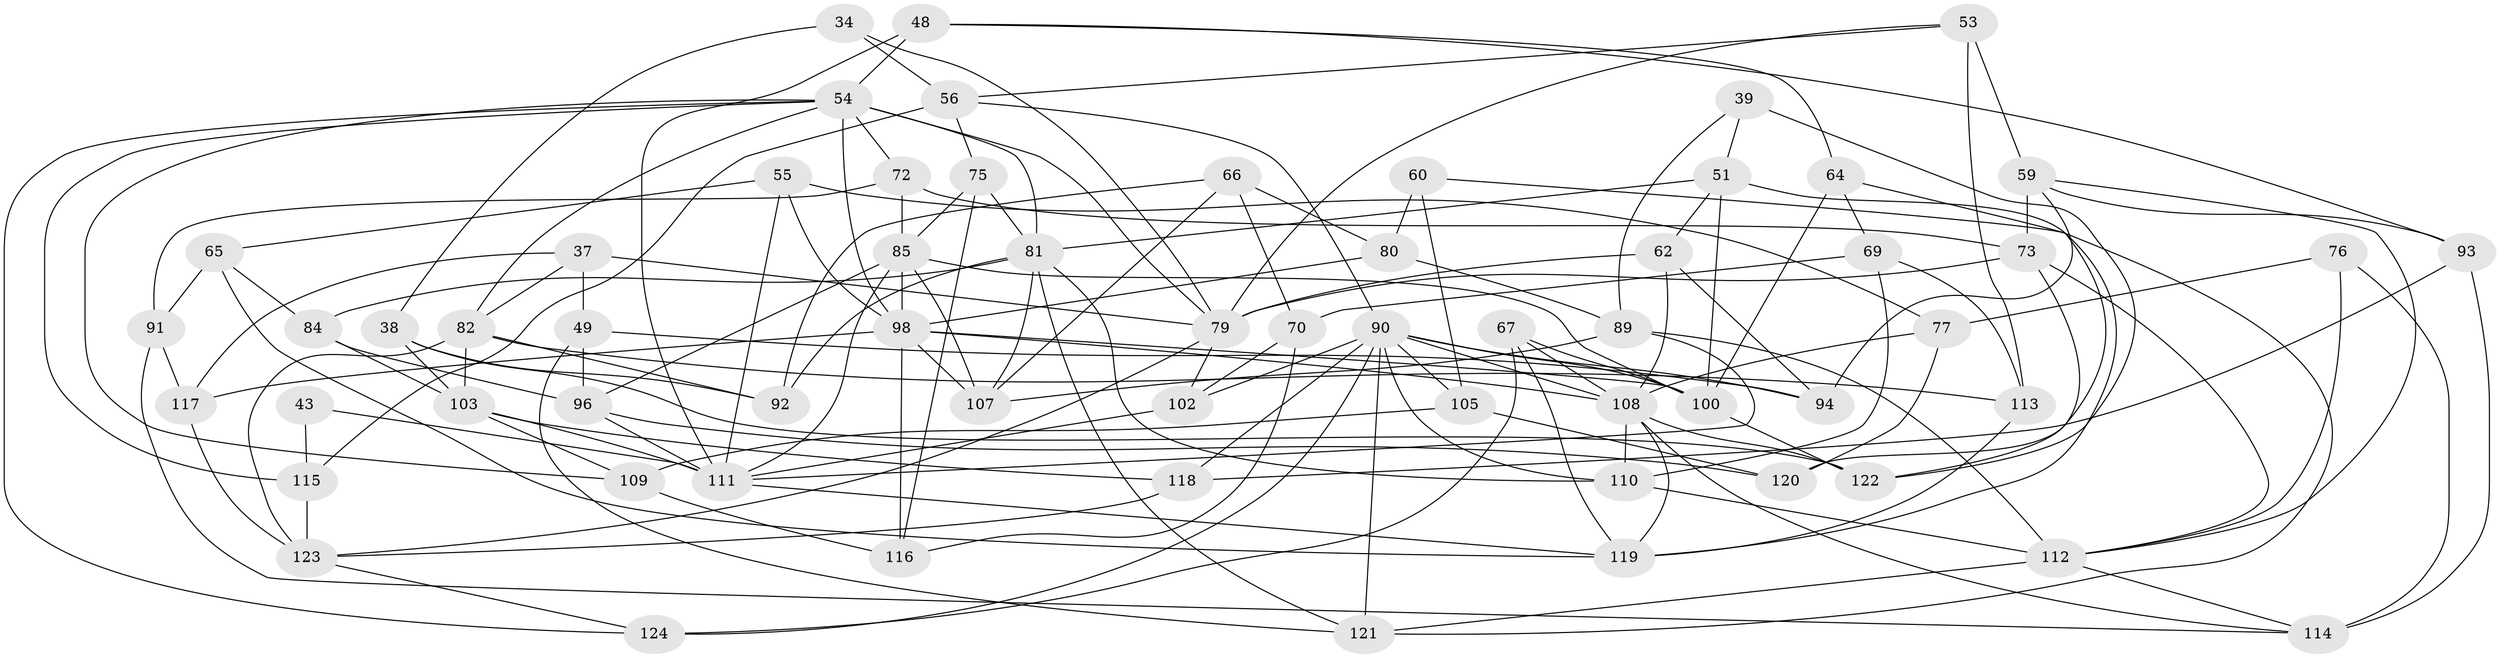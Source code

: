 // original degree distribution, {4: 1.0}
// Generated by graph-tools (version 1.1) at 2025/03/03/04/25 22:03:58]
// undirected, 62 vertices, 152 edges
graph export_dot {
graph [start="1"]
  node [color=gray90,style=filled];
  34;
  37;
  38;
  39;
  43;
  48 [super="+27"];
  49;
  51 [super="+32"];
  53 [super="+46"];
  54 [super="+45"];
  55;
  56 [super="+3"];
  59 [super="+28"];
  60;
  62;
  64;
  65;
  66;
  67;
  69;
  70;
  72;
  73 [super="+40"];
  75;
  76;
  77;
  79 [super="+20+44"];
  80 [super="+7"];
  81 [super="+33+25"];
  82 [super="+11+47"];
  84;
  85 [super="+74+61"];
  89 [super="+31+68"];
  90 [super="+16+86+57"];
  91;
  92;
  93;
  94;
  96 [super="+71"];
  98 [super="+13+17+19+88"];
  100 [super="+42+58"];
  102 [super="+30"];
  103 [super="+41"];
  105;
  107 [super="+101"];
  108 [super="+83+78"];
  109;
  110 [super="+23"];
  111 [super="+104+50+99"];
  112 [super="+5+87+106"];
  113 [super="+97"];
  114 [super="+26"];
  115 [super="+8"];
  116;
  117;
  118;
  119 [super="+36"];
  120;
  121 [super="+9+95"];
  122 [super="+10"];
  123 [super="+14+52"];
  124;
  34 -- 38;
  34 -- 56 [weight=2];
  34 -- 79;
  37 -- 49;
  37 -- 117;
  37 -- 82;
  37 -- 79;
  38 -- 92;
  38 -- 103;
  38 -- 122;
  39 -- 122 [weight=2];
  39 -- 89;
  39 -- 51;
  43 -- 115 [weight=2];
  43 -- 111 [weight=2];
  48 -- 64;
  48 -- 93;
  48 -- 111 [weight=3];
  48 -- 54;
  49 -- 94;
  49 -- 96;
  49 -- 121;
  51 -- 62;
  51 -- 81;
  51 -- 100 [weight=2];
  51 -- 119;
  53 -- 59 [weight=2];
  53 -- 113 [weight=2];
  53 -- 56;
  53 -- 79;
  54 -- 72;
  54 -- 81;
  54 -- 98 [weight=2];
  54 -- 109;
  54 -- 79;
  54 -- 82;
  54 -- 115;
  54 -- 124;
  55 -- 77;
  55 -- 65;
  55 -- 111;
  55 -- 98;
  56 -- 75;
  56 -- 115;
  56 -- 90;
  59 -- 73;
  59 -- 93;
  59 -- 94;
  59 -- 112;
  60 -- 105;
  60 -- 80 [weight=2];
  60 -- 121;
  62 -- 94;
  62 -- 79;
  62 -- 108;
  64 -- 120;
  64 -- 69;
  64 -- 100;
  65 -- 119;
  65 -- 91;
  65 -- 84;
  66 -- 70;
  66 -- 92;
  66 -- 107;
  66 -- 80;
  67 -- 119;
  67 -- 124;
  67 -- 108;
  67 -- 100;
  69 -- 70;
  69 -- 110;
  69 -- 113;
  70 -- 116;
  70 -- 102;
  72 -- 85;
  72 -- 73;
  72 -- 91;
  73 -- 112 [weight=2];
  73 -- 122;
  73 -- 79;
  75 -- 116;
  75 -- 81;
  75 -- 85;
  76 -- 114 [weight=2];
  76 -- 77;
  76 -- 112;
  77 -- 120;
  77 -- 108;
  79 -- 123;
  79 -- 102;
  80 -- 98 [weight=2];
  80 -- 89;
  81 -- 110 [weight=2];
  81 -- 84;
  81 -- 121 [weight=2];
  81 -- 92;
  81 -- 107;
  82 -- 113 [weight=2];
  82 -- 92;
  82 -- 123 [weight=2];
  82 -- 103;
  84 -- 103;
  84 -- 96;
  85 -- 111 [weight=2];
  85 -- 96 [weight=2];
  85 -- 98;
  85 -- 107;
  85 -- 100 [weight=2];
  89 -- 107 [weight=2];
  89 -- 111 [weight=2];
  89 -- 112 [weight=2];
  90 -- 100 [weight=2];
  90 -- 124;
  90 -- 121 [weight=2];
  90 -- 110;
  90 -- 108;
  90 -- 105;
  90 -- 102;
  90 -- 118;
  90 -- 94;
  91 -- 117;
  91 -- 114;
  93 -- 118;
  93 -- 114;
  96 -- 120;
  96 -- 111;
  98 -- 107;
  98 -- 117;
  98 -- 116;
  98 -- 100;
  98 -- 108 [weight=2];
  100 -- 122;
  102 -- 111 [weight=3];
  103 -- 118;
  103 -- 111 [weight=3];
  103 -- 109;
  105 -- 120;
  105 -- 109;
  108 -- 114;
  108 -- 122;
  108 -- 110;
  108 -- 119;
  109 -- 116;
  110 -- 112;
  111 -- 119;
  112 -- 121 [weight=2];
  112 -- 114;
  113 -- 119;
  115 -- 123 [weight=2];
  117 -- 123;
  118 -- 123;
  123 -- 124;
}
